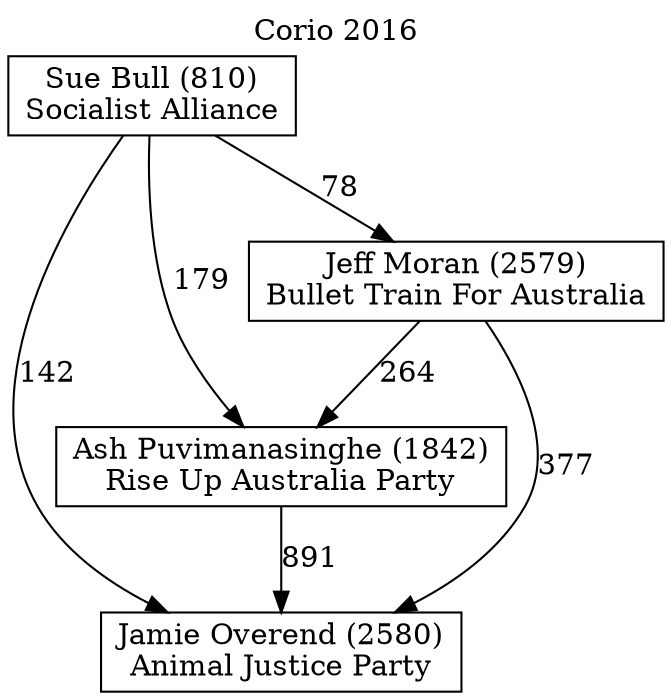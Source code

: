 // House preference flow
digraph "Jamie Overend (2580)_Corio_2016" {
	graph [label="Corio 2016" labelloc=t mclimit=10]
	node [shape=box]
	"Jamie Overend (2580)" [label="Jamie Overend (2580)
Animal Justice Party"]
	"Ash Puvimanasinghe (1842)" [label="Ash Puvimanasinghe (1842)
Rise Up Australia Party"]
	"Jeff Moran (2579)" [label="Jeff Moran (2579)
Bullet Train For Australia"]
	"Sue Bull (810)" [label="Sue Bull (810)
Socialist Alliance"]
	"Ash Puvimanasinghe (1842)" -> "Jamie Overend (2580)" [label=891]
	"Jeff Moran (2579)" -> "Ash Puvimanasinghe (1842)" [label=264]
	"Sue Bull (810)" -> "Jeff Moran (2579)" [label=78]
	"Jeff Moran (2579)" -> "Jamie Overend (2580)" [label=377]
	"Sue Bull (810)" -> "Jamie Overend (2580)" [label=142]
	"Sue Bull (810)" -> "Ash Puvimanasinghe (1842)" [label=179]
}
